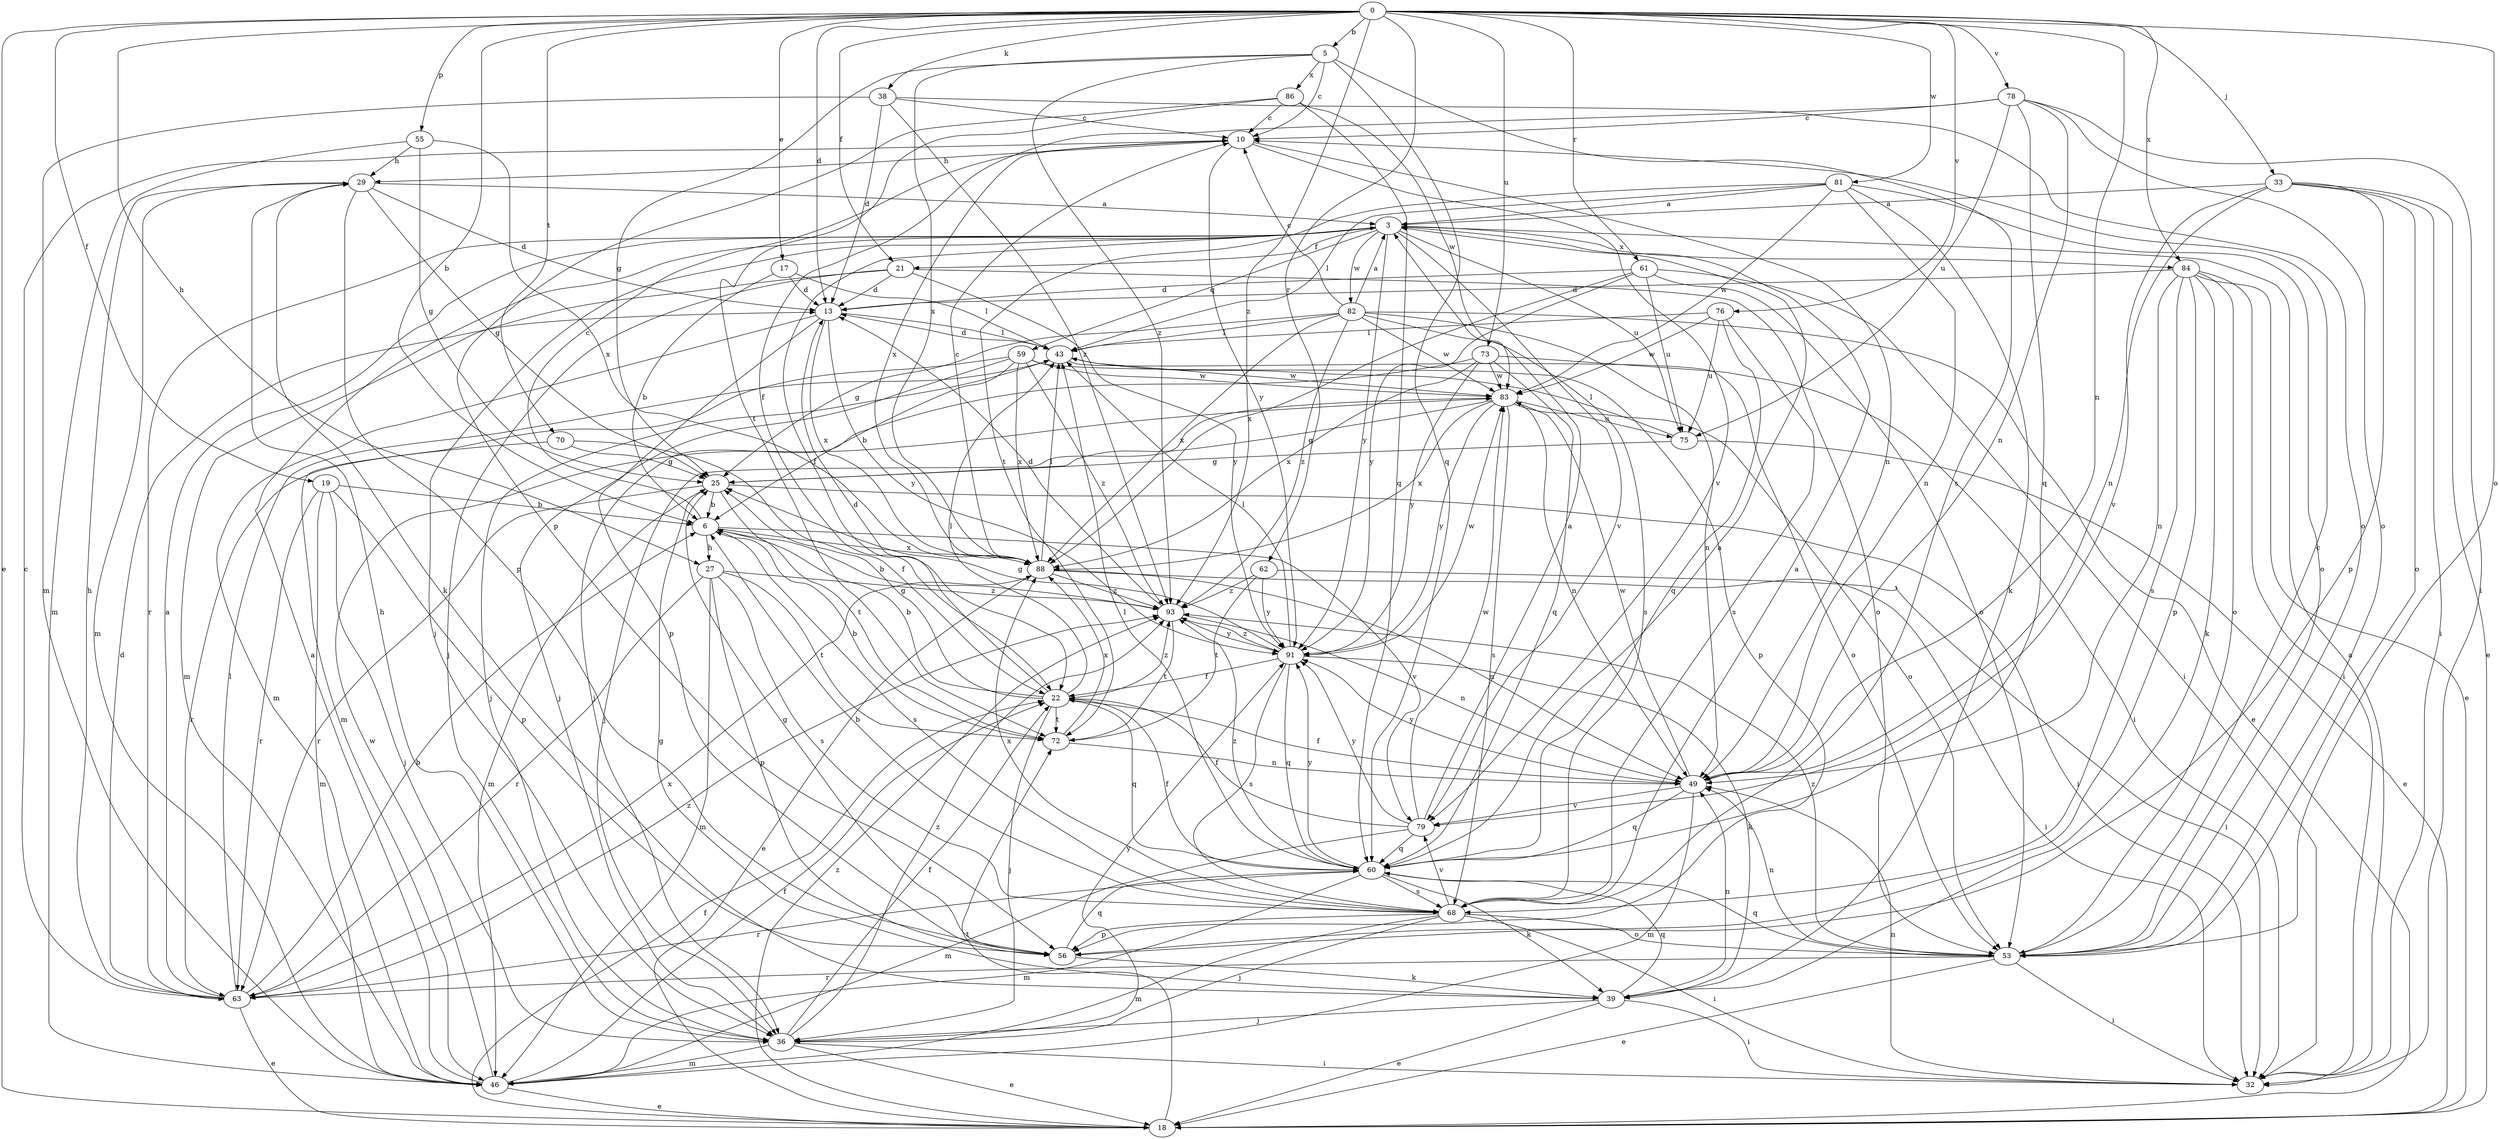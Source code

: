 strict digraph  {
0;
3;
5;
6;
10;
13;
17;
18;
19;
21;
22;
25;
27;
29;
32;
33;
36;
38;
39;
43;
46;
49;
53;
55;
56;
59;
60;
61;
62;
63;
68;
70;
72;
73;
75;
76;
78;
79;
81;
82;
83;
84;
86;
88;
91;
93;
0 -> 5  [label=b];
0 -> 6  [label=b];
0 -> 13  [label=d];
0 -> 17  [label=e];
0 -> 18  [label=e];
0 -> 19  [label=f];
0 -> 21  [label=f];
0 -> 27  [label=h];
0 -> 33  [label=j];
0 -> 38  [label=k];
0 -> 49  [label=n];
0 -> 53  [label=o];
0 -> 55  [label=p];
0 -> 61  [label=r];
0 -> 62  [label=r];
0 -> 70  [label=t];
0 -> 73  [label=u];
0 -> 76  [label=v];
0 -> 78  [label=v];
0 -> 81  [label=w];
0 -> 84  [label=x];
0 -> 93  [label=z];
3 -> 21  [label=f];
3 -> 22  [label=f];
3 -> 36  [label=j];
3 -> 59  [label=q];
3 -> 63  [label=r];
3 -> 75  [label=u];
3 -> 79  [label=v];
3 -> 82  [label=w];
3 -> 84  [label=x];
3 -> 91  [label=y];
5 -> 10  [label=c];
5 -> 25  [label=g];
5 -> 60  [label=q];
5 -> 68  [label=s];
5 -> 86  [label=x];
5 -> 88  [label=x];
5 -> 93  [label=z];
6 -> 10  [label=c];
6 -> 27  [label=h];
6 -> 68  [label=s];
6 -> 79  [label=v];
6 -> 88  [label=x];
10 -> 29  [label=h];
10 -> 49  [label=n];
10 -> 79  [label=v];
10 -> 88  [label=x];
10 -> 91  [label=y];
13 -> 43  [label=l];
13 -> 46  [label=m];
13 -> 56  [label=p];
13 -> 88  [label=x];
13 -> 91  [label=y];
17 -> 6  [label=b];
17 -> 13  [label=d];
17 -> 43  [label=l];
18 -> 22  [label=f];
18 -> 72  [label=t];
18 -> 93  [label=z];
19 -> 6  [label=b];
19 -> 36  [label=j];
19 -> 46  [label=m];
19 -> 56  [label=p];
19 -> 63  [label=r];
21 -> 13  [label=d];
21 -> 36  [label=j];
21 -> 46  [label=m];
21 -> 53  [label=o];
21 -> 91  [label=y];
22 -> 6  [label=b];
22 -> 13  [label=d];
22 -> 25  [label=g];
22 -> 36  [label=j];
22 -> 43  [label=l];
22 -> 60  [label=q];
22 -> 72  [label=t];
22 -> 93  [label=z];
25 -> 6  [label=b];
25 -> 32  [label=i];
25 -> 46  [label=m];
25 -> 63  [label=r];
25 -> 72  [label=t];
27 -> 46  [label=m];
27 -> 56  [label=p];
27 -> 63  [label=r];
27 -> 68  [label=s];
27 -> 72  [label=t];
27 -> 93  [label=z];
29 -> 3  [label=a];
29 -> 13  [label=d];
29 -> 25  [label=g];
29 -> 39  [label=k];
29 -> 46  [label=m];
29 -> 56  [label=p];
32 -> 3  [label=a];
32 -> 49  [label=n];
33 -> 3  [label=a];
33 -> 18  [label=e];
33 -> 32  [label=i];
33 -> 49  [label=n];
33 -> 53  [label=o];
33 -> 56  [label=p];
33 -> 79  [label=v];
36 -> 18  [label=e];
36 -> 22  [label=f];
36 -> 29  [label=h];
36 -> 32  [label=i];
36 -> 46  [label=m];
36 -> 91  [label=y];
36 -> 93  [label=z];
38 -> 10  [label=c];
38 -> 13  [label=d];
38 -> 46  [label=m];
38 -> 53  [label=o];
38 -> 93  [label=z];
39 -> 18  [label=e];
39 -> 25  [label=g];
39 -> 32  [label=i];
39 -> 36  [label=j];
39 -> 49  [label=n];
39 -> 60  [label=q];
43 -> 13  [label=d];
43 -> 36  [label=j];
43 -> 53  [label=o];
43 -> 83  [label=w];
46 -> 3  [label=a];
46 -> 18  [label=e];
46 -> 22  [label=f];
46 -> 83  [label=w];
49 -> 22  [label=f];
49 -> 46  [label=m];
49 -> 60  [label=q];
49 -> 79  [label=v];
49 -> 83  [label=w];
49 -> 91  [label=y];
53 -> 10  [label=c];
53 -> 18  [label=e];
53 -> 32  [label=i];
53 -> 49  [label=n];
53 -> 60  [label=q];
53 -> 63  [label=r];
53 -> 93  [label=z];
55 -> 25  [label=g];
55 -> 29  [label=h];
55 -> 46  [label=m];
55 -> 88  [label=x];
56 -> 25  [label=g];
56 -> 39  [label=k];
56 -> 60  [label=q];
59 -> 6  [label=b];
59 -> 36  [label=j];
59 -> 46  [label=m];
59 -> 56  [label=p];
59 -> 83  [label=w];
59 -> 88  [label=x];
59 -> 93  [label=z];
60 -> 3  [label=a];
60 -> 22  [label=f];
60 -> 39  [label=k];
60 -> 43  [label=l];
60 -> 46  [label=m];
60 -> 63  [label=r];
60 -> 68  [label=s];
60 -> 91  [label=y];
60 -> 93  [label=z];
61 -> 13  [label=d];
61 -> 32  [label=i];
61 -> 53  [label=o];
61 -> 75  [label=u];
61 -> 88  [label=x];
61 -> 91  [label=y];
62 -> 32  [label=i];
62 -> 72  [label=t];
62 -> 91  [label=y];
62 -> 93  [label=z];
63 -> 3  [label=a];
63 -> 6  [label=b];
63 -> 10  [label=c];
63 -> 13  [label=d];
63 -> 18  [label=e];
63 -> 29  [label=h];
63 -> 43  [label=l];
63 -> 88  [label=x];
63 -> 93  [label=z];
68 -> 3  [label=a];
68 -> 6  [label=b];
68 -> 32  [label=i];
68 -> 36  [label=j];
68 -> 46  [label=m];
68 -> 53  [label=o];
68 -> 56  [label=p];
68 -> 79  [label=v];
68 -> 88  [label=x];
70 -> 22  [label=f];
70 -> 25  [label=g];
70 -> 63  [label=r];
72 -> 6  [label=b];
72 -> 49  [label=n];
72 -> 88  [label=x];
73 -> 32  [label=i];
73 -> 36  [label=j];
73 -> 60  [label=q];
73 -> 83  [label=w];
73 -> 88  [label=x];
73 -> 91  [label=y];
75 -> 18  [label=e];
75 -> 25  [label=g];
75 -> 43  [label=l];
76 -> 43  [label=l];
76 -> 60  [label=q];
76 -> 68  [label=s];
76 -> 75  [label=u];
76 -> 83  [label=w];
78 -> 10  [label=c];
78 -> 22  [label=f];
78 -> 32  [label=i];
78 -> 49  [label=n];
78 -> 53  [label=o];
78 -> 60  [label=q];
78 -> 75  [label=u];
79 -> 3  [label=a];
79 -> 22  [label=f];
79 -> 46  [label=m];
79 -> 60  [label=q];
79 -> 83  [label=w];
79 -> 91  [label=y];
81 -> 3  [label=a];
81 -> 39  [label=k];
81 -> 43  [label=l];
81 -> 49  [label=n];
81 -> 53  [label=o];
81 -> 72  [label=t];
81 -> 83  [label=w];
82 -> 3  [label=a];
82 -> 10  [label=c];
82 -> 18  [label=e];
82 -> 25  [label=g];
82 -> 43  [label=l];
82 -> 49  [label=n];
82 -> 68  [label=s];
82 -> 83  [label=w];
82 -> 88  [label=x];
82 -> 93  [label=z];
83 -> 25  [label=g];
83 -> 36  [label=j];
83 -> 49  [label=n];
83 -> 53  [label=o];
83 -> 68  [label=s];
83 -> 75  [label=u];
83 -> 88  [label=x];
83 -> 91  [label=y];
84 -> 13  [label=d];
84 -> 18  [label=e];
84 -> 32  [label=i];
84 -> 39  [label=k];
84 -> 49  [label=n];
84 -> 53  [label=o];
84 -> 56  [label=p];
84 -> 68  [label=s];
86 -> 10  [label=c];
86 -> 56  [label=p];
86 -> 60  [label=q];
86 -> 72  [label=t];
86 -> 83  [label=w];
88 -> 10  [label=c];
88 -> 18  [label=e];
88 -> 32  [label=i];
88 -> 43  [label=l];
88 -> 49  [label=n];
88 -> 93  [label=z];
91 -> 22  [label=f];
91 -> 25  [label=g];
91 -> 39  [label=k];
91 -> 43  [label=l];
91 -> 60  [label=q];
91 -> 68  [label=s];
91 -> 83  [label=w];
91 -> 93  [label=z];
93 -> 6  [label=b];
93 -> 13  [label=d];
93 -> 49  [label=n];
93 -> 72  [label=t];
93 -> 91  [label=y];
}
